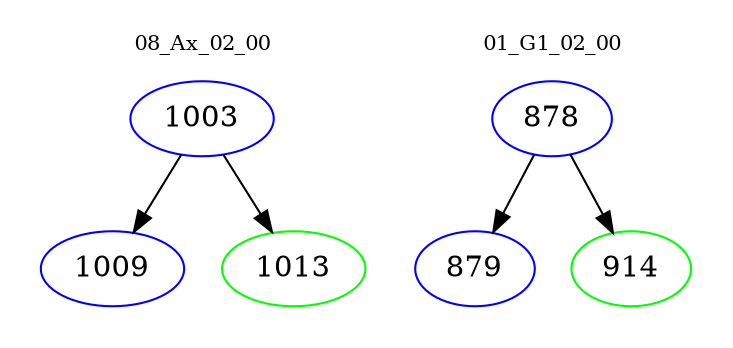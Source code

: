 digraph{
subgraph cluster_0 {
color = white
label = "08_Ax_02_00";
fontsize=10;
T0_1003 [label="1003", color="blue"]
T0_1003 -> T0_1009 [color="black"]
T0_1009 [label="1009", color="blue"]
T0_1003 -> T0_1013 [color="black"]
T0_1013 [label="1013", color="green"]
}
subgraph cluster_1 {
color = white
label = "01_G1_02_00";
fontsize=10;
T1_878 [label="878", color="blue"]
T1_878 -> T1_879 [color="black"]
T1_879 [label="879", color="blue"]
T1_878 -> T1_914 [color="black"]
T1_914 [label="914", color="green"]
}
}
